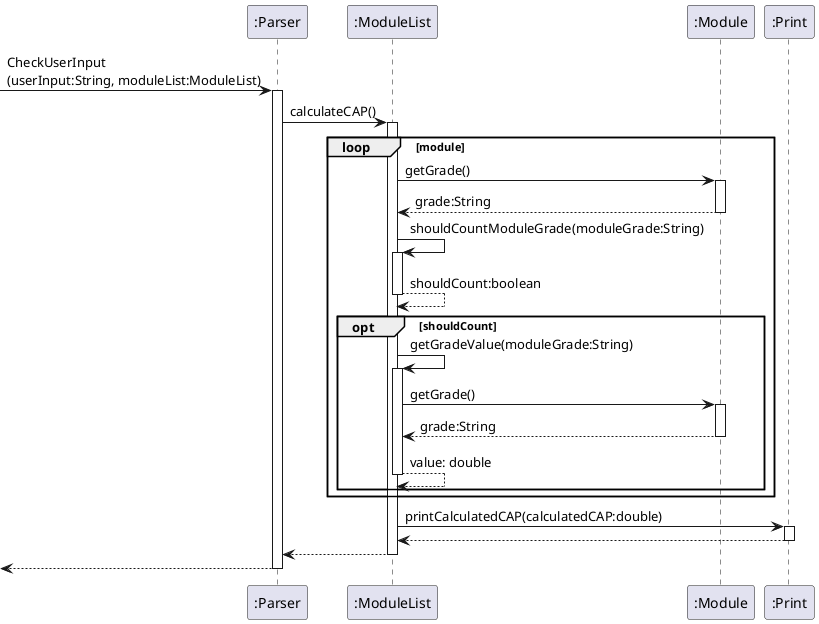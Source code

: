 @startuml

participant ":Parser" as Parser
participant ":ModuleList" as ML
participant ":Module" as Mod
participant ":Print" as Print
[->Parser : CheckUserInput\n(userInput:String, moduleList:ModuleList)
activate Parser
Parser->ML : calculateCAP()
activate ML
loop module
    ML -> Mod : getGrade()
    activate Mod
    Mod --> ML : grade:String
    deactivate Mod
    ML -> ML : shouldCountModuleGrade(moduleGrade:String)
    activate ML
    ML-->ML : shouldCount:boolean
    deactivate ML
    opt shouldCount
        ML -> ML : getGradeValue(moduleGrade:String)
        activate ML
        ML -> Mod : getGrade()
        activate Mod
        Mod --> ML : grade:String
        deactivate Mod
        ML --> ML : value: double
        deactivate ML

    end
end
    ML -> Print : printCalculatedCAP(calculatedCAP:double)
    activate Print
    Print --> ML
    deactivate Print
ML --> Parser
deactivate ML
Parser-->[
deactivate Parser

@enduml